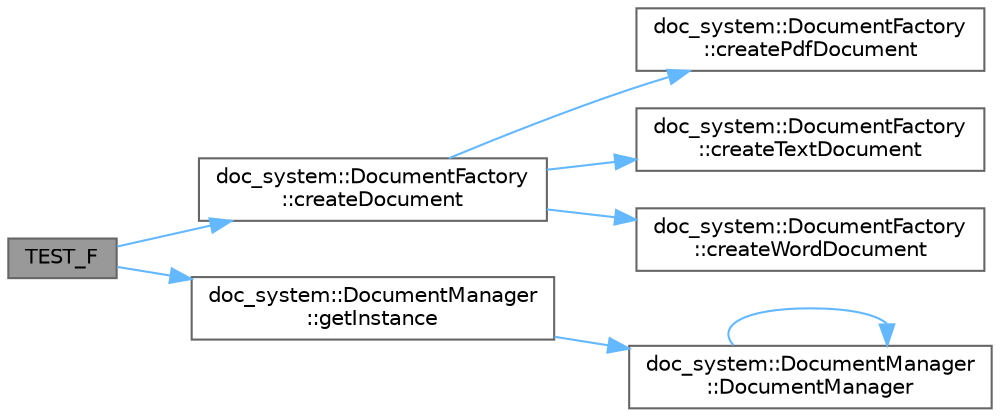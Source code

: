 digraph "TEST_F"
{
 // INTERACTIVE_SVG=YES
 // LATEX_PDF_SIZE
  bgcolor="transparent";
  edge [fontname=Helvetica,fontsize=10,labelfontname=Helvetica,labelfontsize=10];
  node [fontname=Helvetica,fontsize=10,shape=box,height=0.2,width=0.4];
  rankdir="LR";
  Node1 [id="Node000001",label="TEST_F",height=0.2,width=0.4,color="gray40", fillcolor="grey60", style="filled", fontcolor="black",tooltip=" "];
  Node1 -> Node2 [id="edge1_Node000001_Node000002",color="steelblue1",style="solid",tooltip=" "];
  Node2 [id="Node000002",label="doc_system::DocumentFactory\l::createDocument",height=0.2,width=0.4,color="grey40", fillcolor="white", style="filled",URL="$classdoc__system_1_1_document_factory.html#a60c85c3aed2b413f6220de1c25a9f195",tooltip=" "];
  Node2 -> Node3 [id="edge2_Node000002_Node000003",color="steelblue1",style="solid",tooltip=" "];
  Node3 [id="Node000003",label="doc_system::DocumentFactory\l::createPdfDocument",height=0.2,width=0.4,color="grey40", fillcolor="white", style="filled",URL="$classdoc__system_1_1_document_factory.html#a68b6952085bdd38f33b2ab9151b5c5d0",tooltip=" "];
  Node2 -> Node4 [id="edge3_Node000002_Node000004",color="steelblue1",style="solid",tooltip=" "];
  Node4 [id="Node000004",label="doc_system::DocumentFactory\l::createTextDocument",height=0.2,width=0.4,color="grey40", fillcolor="white", style="filled",URL="$classdoc__system_1_1_document_factory.html#a6b60ff3af1c7608e3c7af7a81d0f4407",tooltip=" "];
  Node2 -> Node5 [id="edge4_Node000002_Node000005",color="steelblue1",style="solid",tooltip=" "];
  Node5 [id="Node000005",label="doc_system::DocumentFactory\l::createWordDocument",height=0.2,width=0.4,color="grey40", fillcolor="white", style="filled",URL="$classdoc__system_1_1_document_factory.html#a2fe8ad709e1cd4e485733f698c8af8cc",tooltip=" "];
  Node1 -> Node6 [id="edge5_Node000001_Node000006",color="steelblue1",style="solid",tooltip=" "];
  Node6 [id="Node000006",label="doc_system::DocumentManager\l::getInstance",height=0.2,width=0.4,color="grey40", fillcolor="white", style="filled",URL="$classdoc__system_1_1_document_manager.html#a5d982c5ea3fd62bf3847ee136b275105",tooltip=" "];
  Node6 -> Node7 [id="edge6_Node000006_Node000007",color="steelblue1",style="solid",tooltip=" "];
  Node7 [id="Node000007",label="doc_system::DocumentManager\l::DocumentManager",height=0.2,width=0.4,color="grey40", fillcolor="white", style="filled",URL="$classdoc__system_1_1_document_manager.html#a3ecad09cb131274d7d8cd71e3175f9df",tooltip=" "];
  Node7 -> Node7 [id="edge7_Node000007_Node000007",color="steelblue1",style="solid",tooltip=" "];
}
